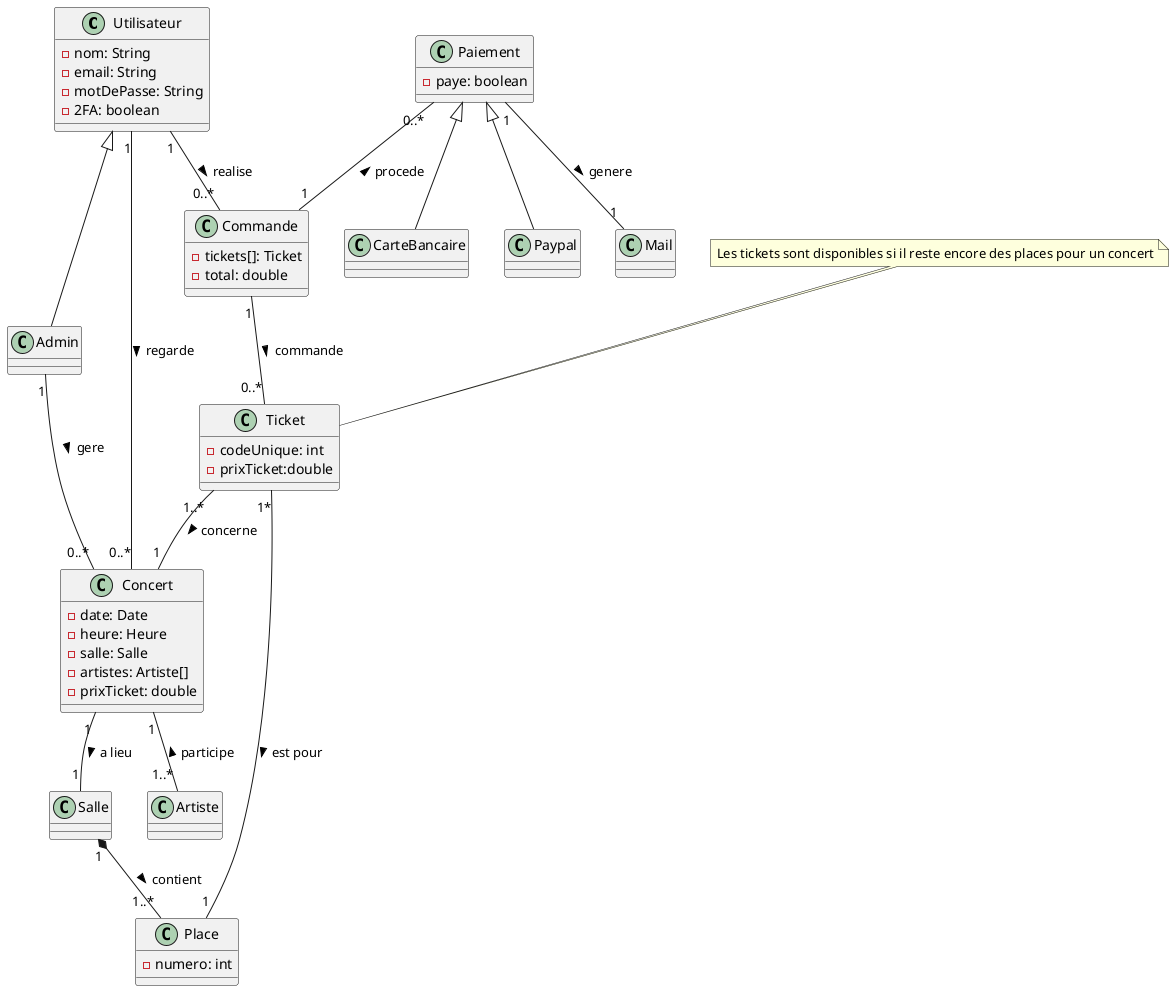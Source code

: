@startuml
'https://plantuml.com/class-diagram

class Utilisateur{
    - nom: String
    - email: String
    - motDePasse: String
    - 2FA: boolean
}

class Admin extends Utilisateur {
}

class Concert {
    - date: Date
    - heure: Heure
    - salle: Salle
    - artistes: Artiste[]
    - prixTicket: double
}

class Ticket {
    - codeUnique: int
    -prixTicket:double
}

class Paiement {
    - paye: boolean
}
class Salle{
}
class Place{
    - numero: int
}
class Commande{
    - tickets[]: Ticket
    - total: double
}
class CarteBancaire extends Paiement {}
class Paypal extends Paiement {}
class Artiste {}
class Mail {}

note "Les tickets sont disponibles si il reste encore des places pour un concert" AS N1

N1 .. Ticket
Utilisateur "1" -- "0..*" Concert : regarde >
Commande "1" -- "0..*" Ticket : commande >
Utilisateur "1" -- "0..*" Commande : realise >
Paiement "0..*" -- "1" Commande : procede <
Admin "1" -- "0..*" Concert : gere >
Concert "1" -- "1" Salle : a lieu >
Salle "1" *-- "1..*" Place : contient >
Ticket "1*" -- "1" Place : est pour >
Concert "1" -- "1..*" Artiste : < participe
Ticket "1..*" -- "1" Concert : concerne >
Paiement "1" -- "1" Mail : genere >


@enduml